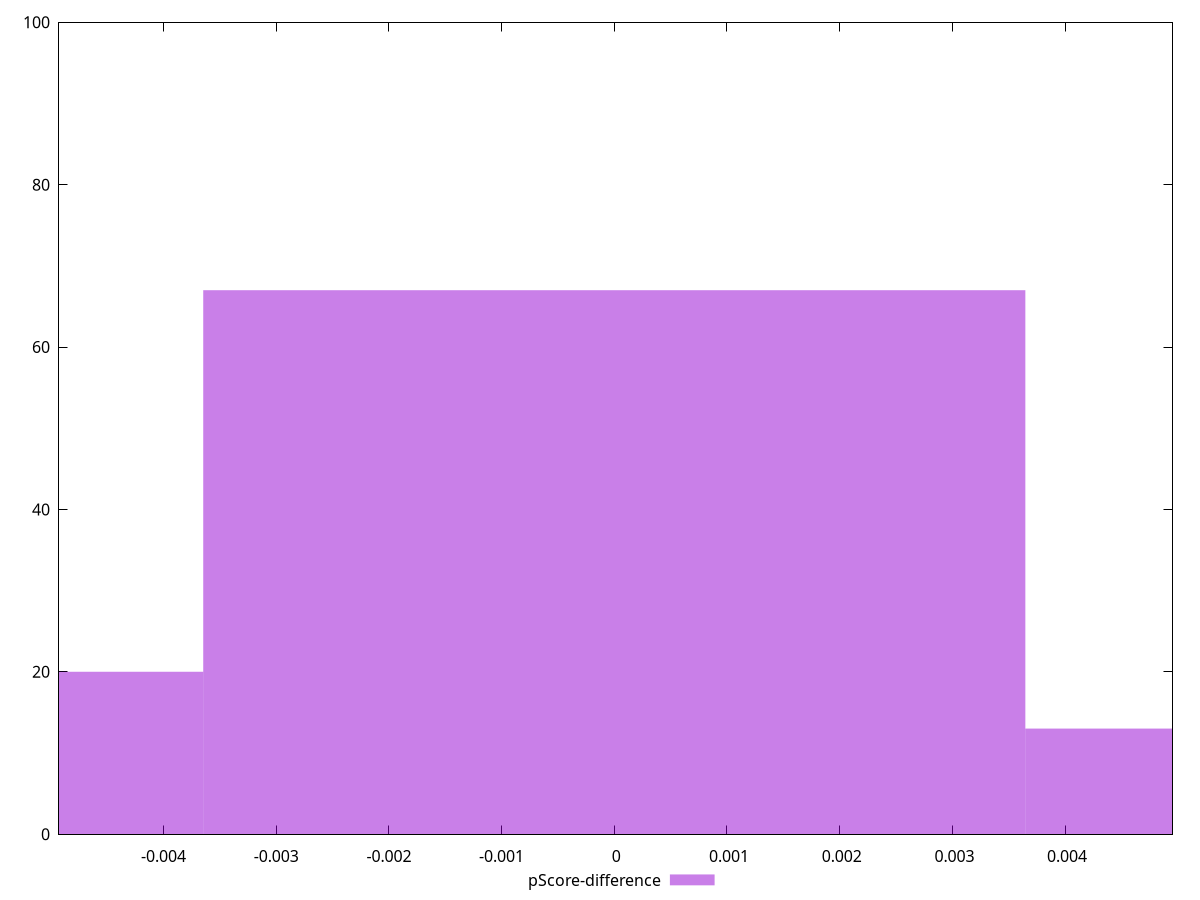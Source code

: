 reset

$pScoreDifference <<EOF
0 67
-0.007294432270750274 20
0.007294432270750274 13
EOF

set key outside below
set boxwidth 0.007294432270750274
set xrange [-0.004926891967720282:0.004952886839089232]
set yrange [0:100]
set trange [0:100]
set style fill transparent solid 0.5 noborder
set terminal svg size 640, 490 enhanced background rgb 'white'
set output "report_00017_2021-02-10T15-08-03.406Z/largest-contentful-paint/samples/pages+cached+noadtech+nomedia+nocss/pScore-difference/histogram.svg"

plot $pScoreDifference title "pScore-difference" with boxes

reset
